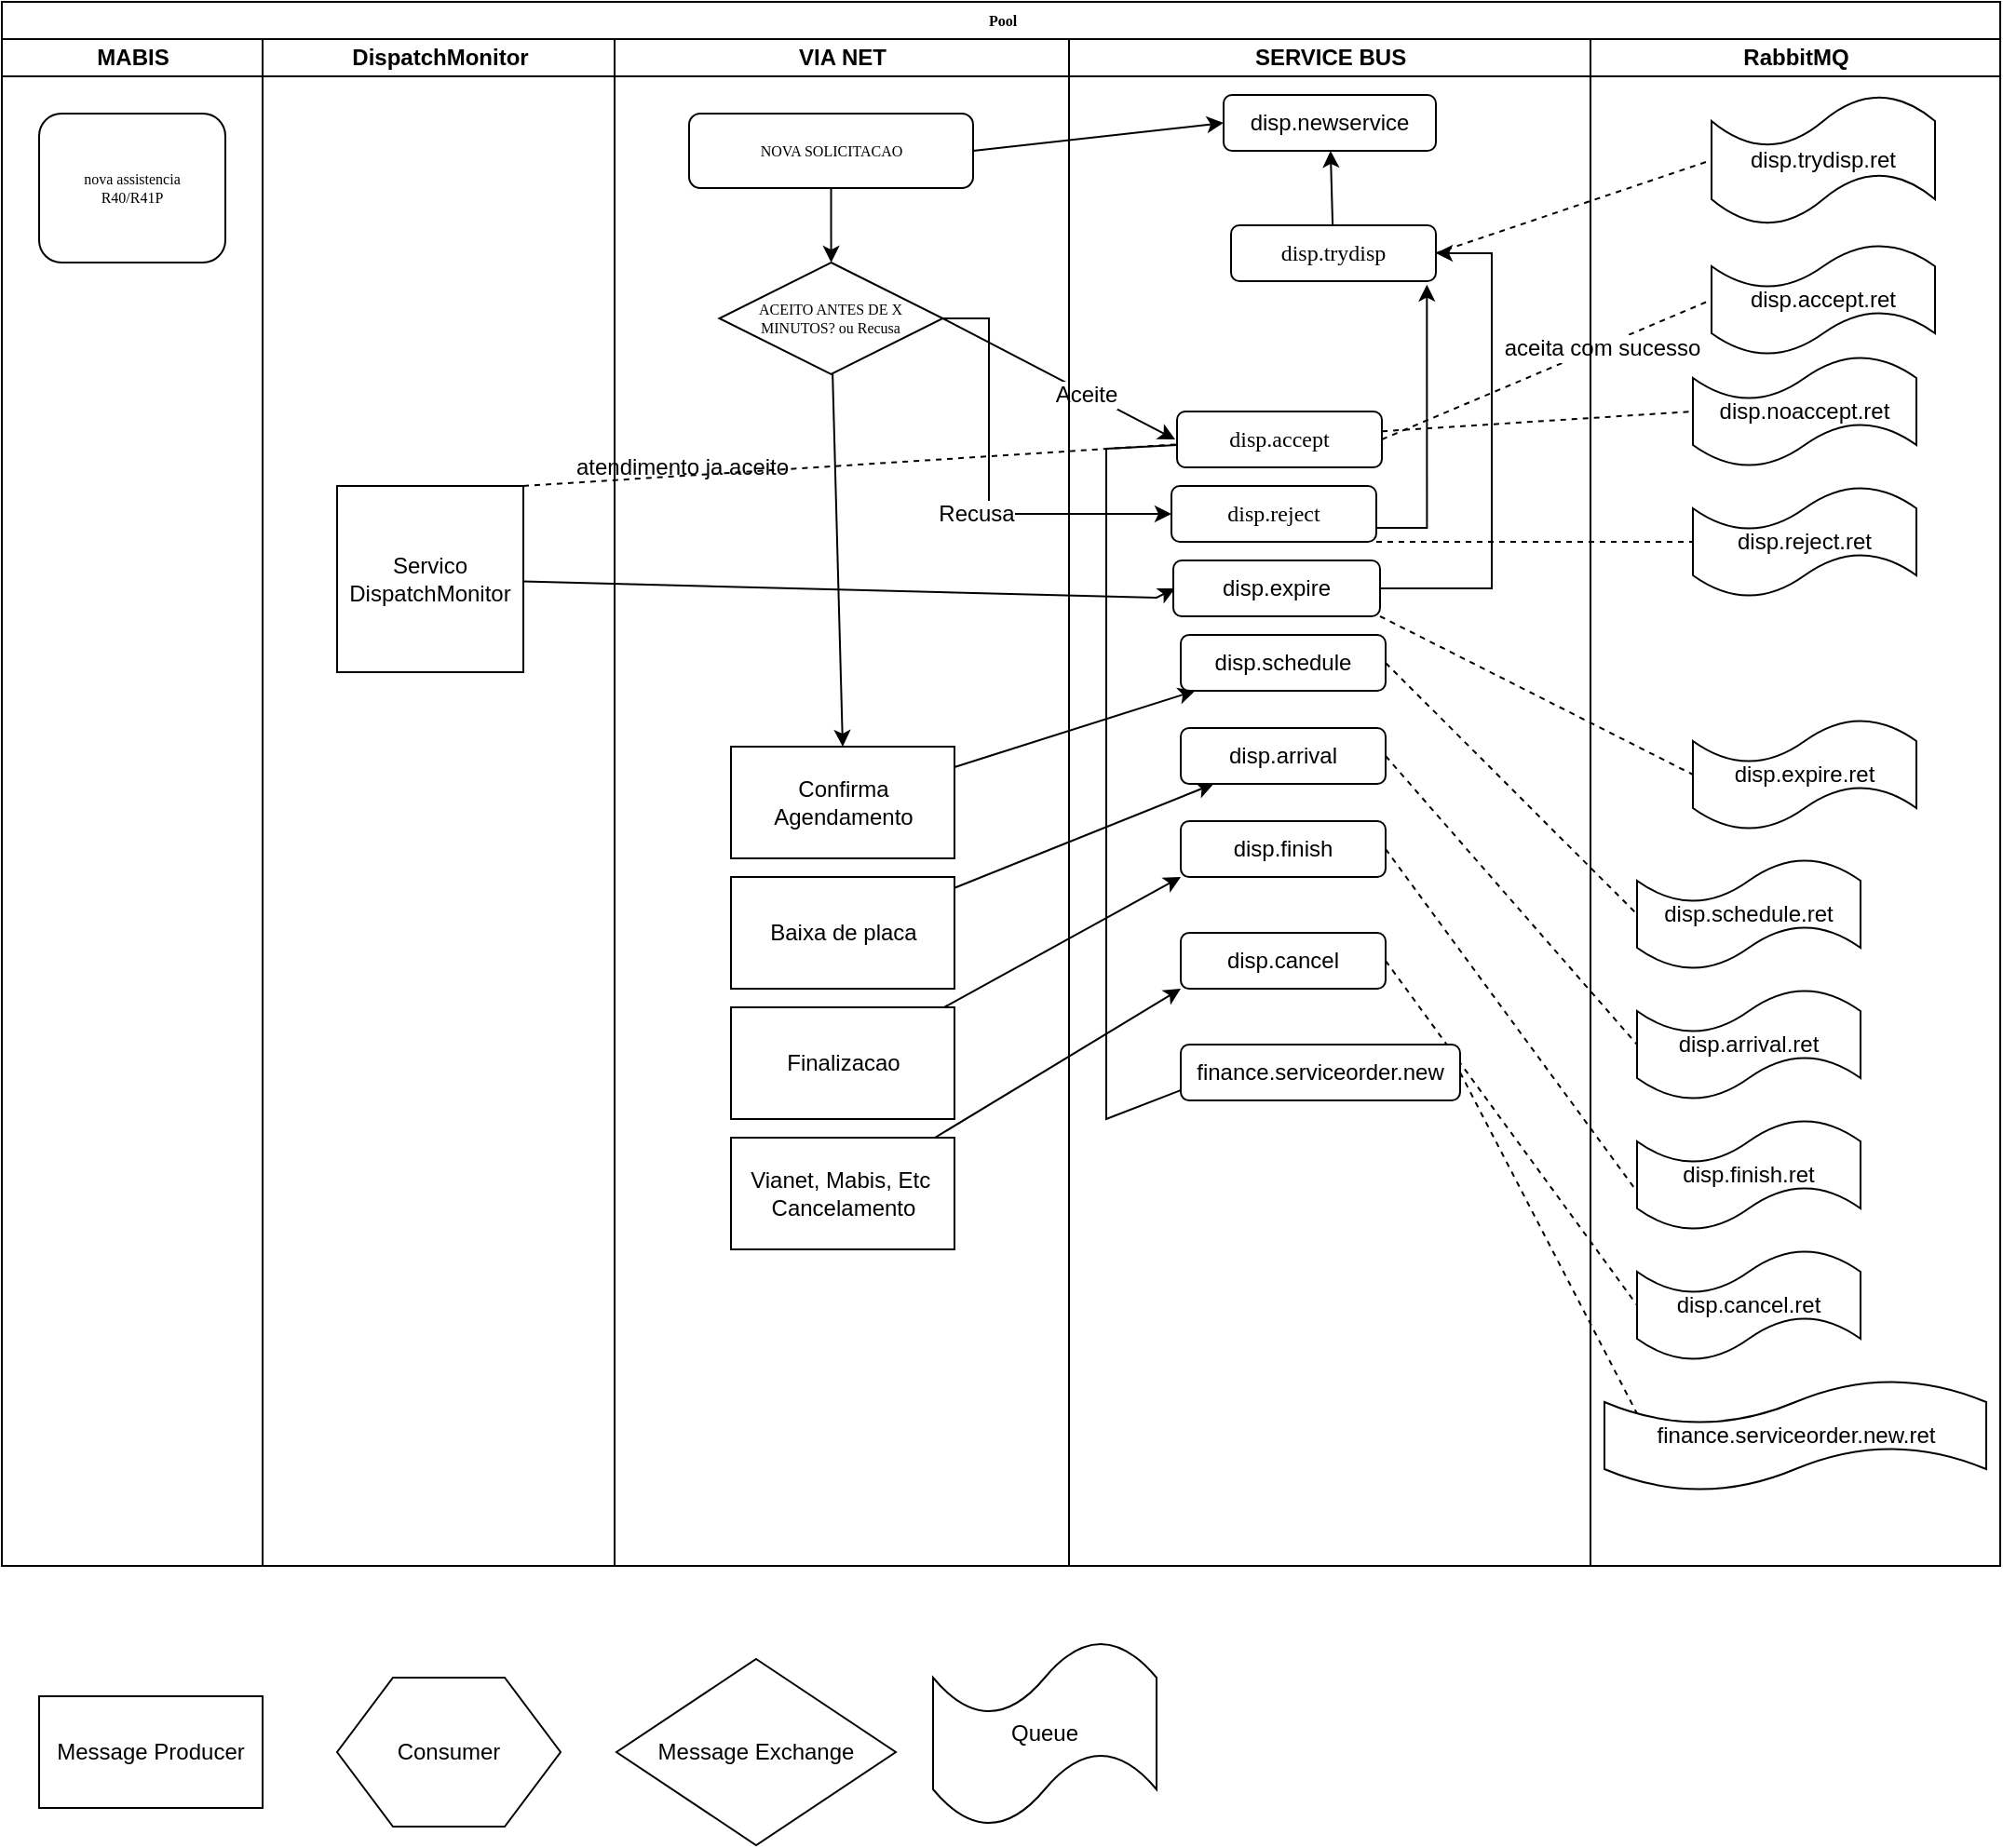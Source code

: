 <mxfile version="12.5.6" type="github" pages="2">
  <diagram name="Fluxo Dispatch" id="74e2e168-ea6b-b213-b513-2b3c1d86103e">
    <mxGraphModel dx="1100" dy="403" grid="1" gridSize="10" guides="1" tooltips="1" connect="1" arrows="1" fold="1" page="1" pageScale="1" pageWidth="1100" pageHeight="850" background="#ffffff" math="0" shadow="0">
      <root>
        <mxCell id="0"/>
        <mxCell id="1" parent="0"/>
        <mxCell id="i73kVnWp1QOreGrYNFan-1" value="Pool" style="swimlane;html=1;childLayout=stackLayout;startSize=20;rounded=0;shadow=0;labelBackgroundColor=none;strokeWidth=1;fontFamily=Verdana;fontSize=8;align=center;" vertex="1" parent="1">
          <mxGeometry x="20" y="10" width="1073" height="840" as="geometry"/>
        </mxCell>
        <mxCell id="i73kVnWp1QOreGrYNFan-2" value="MABIS" style="swimlane;html=1;startSize=20;" vertex="1" parent="i73kVnWp1QOreGrYNFan-1">
          <mxGeometry y="20" width="140" height="820" as="geometry"/>
        </mxCell>
        <mxCell id="i73kVnWp1QOreGrYNFan-3" value="nova assistencia&lt;br&gt;R40/R41P" style="rounded=1;whiteSpace=wrap;html=1;shadow=0;labelBackgroundColor=none;strokeWidth=1;fontFamily=Verdana;fontSize=8;align=center;" vertex="1" parent="i73kVnWp1QOreGrYNFan-2">
          <mxGeometry x="20" y="40" width="100" height="80" as="geometry"/>
        </mxCell>
        <mxCell id="i73kVnWp1QOreGrYNFan-50" value="DispatchMonitor" style="swimlane;html=1;startSize=20;" vertex="1" parent="i73kVnWp1QOreGrYNFan-1">
          <mxGeometry x="140" y="20" width="189" height="820" as="geometry"/>
        </mxCell>
        <mxCell id="i73kVnWp1QOreGrYNFan-51" value="Servico DispatchMonitor" style="whiteSpace=wrap;html=1;aspect=fixed;" vertex="1" parent="i73kVnWp1QOreGrYNFan-50">
          <mxGeometry x="40" y="240" width="100" height="100" as="geometry"/>
        </mxCell>
        <mxCell id="i73kVnWp1QOreGrYNFan-21" value="VIA NET" style="swimlane;html=1;startSize=20;" vertex="1" parent="i73kVnWp1QOreGrYNFan-1">
          <mxGeometry x="329" y="20" width="244" height="820" as="geometry"/>
        </mxCell>
        <mxCell id="i73kVnWp1QOreGrYNFan-22" value="" style="edgeStyle=orthogonalEdgeStyle;rounded=0;orthogonalLoop=1;jettySize=auto;html=1;" edge="1" parent="i73kVnWp1QOreGrYNFan-21" source="i73kVnWp1QOreGrYNFan-23" target="i73kVnWp1QOreGrYNFan-25">
          <mxGeometry relative="1" as="geometry"/>
        </mxCell>
        <mxCell id="i73kVnWp1QOreGrYNFan-23" value="NOVA SOLICITACAO" style="rounded=1;whiteSpace=wrap;html=1;shadow=0;labelBackgroundColor=none;strokeWidth=1;fontFamily=Verdana;fontSize=8;align=center;" vertex="1" parent="i73kVnWp1QOreGrYNFan-21">
          <mxGeometry x="40" y="40" width="152.5" height="40" as="geometry"/>
        </mxCell>
        <mxCell id="i73kVnWp1QOreGrYNFan-24" style="edgeStyle=none;rounded=0;orthogonalLoop=1;jettySize=auto;html=1;entryX=0.5;entryY=0;entryDx=0;entryDy=0;" edge="1" parent="i73kVnWp1QOreGrYNFan-21" source="i73kVnWp1QOreGrYNFan-25" target="i73kVnWp1QOreGrYNFan-33">
          <mxGeometry relative="1" as="geometry"/>
        </mxCell>
        <mxCell id="i73kVnWp1QOreGrYNFan-25" value="ACEITO ANTES DE X MINUTOS? ou Recusa" style="rhombus;whiteSpace=wrap;html=1;rounded=0;shadow=0;labelBackgroundColor=none;strokeWidth=1;fontFamily=Verdana;fontSize=8;align=center;" vertex="1" parent="i73kVnWp1QOreGrYNFan-21">
          <mxGeometry x="56.25" y="120" width="120" height="60" as="geometry"/>
        </mxCell>
        <mxCell id="i73kVnWp1QOreGrYNFan-26" value="atendimento ja aceito" style="text;html=1;align=center;verticalAlign=middle;resizable=0;points=[];autosize=1;" vertex="1" parent="i73kVnWp1QOreGrYNFan-21">
          <mxGeometry x="-29" y="220" width="130" height="20" as="geometry"/>
        </mxCell>
        <mxCell id="i73kVnWp1QOreGrYNFan-27" value="Vianet, Mabis, Etc&amp;nbsp;&lt;br&gt;Cancelamento" style="rounded=0;whiteSpace=wrap;html=1;" vertex="1" parent="i73kVnWp1QOreGrYNFan-21">
          <mxGeometry x="62.5" y="590" width="120" height="60" as="geometry"/>
        </mxCell>
        <mxCell id="i73kVnWp1QOreGrYNFan-31" value="Finalizacao" style="rounded=0;whiteSpace=wrap;html=1;" vertex="1" parent="i73kVnWp1QOreGrYNFan-21">
          <mxGeometry x="62.5" y="520" width="120" height="60" as="geometry"/>
        </mxCell>
        <mxCell id="i73kVnWp1QOreGrYNFan-32" value="Baixa de placa" style="rounded=0;whiteSpace=wrap;html=1;" vertex="1" parent="i73kVnWp1QOreGrYNFan-21">
          <mxGeometry x="62.5" y="450" width="120" height="60" as="geometry"/>
        </mxCell>
        <mxCell id="i73kVnWp1QOreGrYNFan-33" value="Confirma Agendamento" style="rounded=0;whiteSpace=wrap;html=1;" vertex="1" parent="i73kVnWp1QOreGrYNFan-21">
          <mxGeometry x="62.5" y="380" width="120" height="60" as="geometry"/>
        </mxCell>
        <mxCell id="i73kVnWp1QOreGrYNFan-35" style="rounded=0;orthogonalLoop=1;jettySize=auto;html=1;exitX=1;exitY=0.5;exitDx=0;exitDy=0;" edge="1" parent="i73kVnWp1QOreGrYNFan-1" source="i73kVnWp1QOreGrYNFan-25">
          <mxGeometry relative="1" as="geometry">
            <mxPoint x="630" y="235" as="targetPoint"/>
          </mxGeometry>
        </mxCell>
        <mxCell id="i73kVnWp1QOreGrYNFan-36" value="Aceite" style="text;html=1;align=center;verticalAlign=middle;resizable=0;points=[];labelBackgroundColor=#ffffff;" vertex="1" connectable="0" parent="i73kVnWp1QOreGrYNFan-35">
          <mxGeometry x="0.23" y="-1" relative="1" as="geometry">
            <mxPoint as="offset"/>
          </mxGeometry>
        </mxCell>
        <mxCell id="i73kVnWp1QOreGrYNFan-37" style="edgeStyle=orthogonalEdgeStyle;rounded=0;orthogonalLoop=1;jettySize=auto;html=1;entryX=0;entryY=0.5;entryDx=0;entryDy=0;" edge="1" parent="i73kVnWp1QOreGrYNFan-1" source="i73kVnWp1QOreGrYNFan-25" target="i73kVnWp1QOreGrYNFan-9">
          <mxGeometry relative="1" as="geometry">
            <Array as="points">
              <mxPoint x="530" y="170"/>
              <mxPoint x="530" y="275"/>
            </Array>
          </mxGeometry>
        </mxCell>
        <mxCell id="i73kVnWp1QOreGrYNFan-38" value="Recusa" style="text;html=1;align=center;verticalAlign=middle;resizable=0;points=[];labelBackgroundColor=#ffffff;" vertex="1" connectable="0" parent="i73kVnWp1QOreGrYNFan-37">
          <mxGeometry x="0.182" relative="1" as="geometry">
            <mxPoint x="-11.67" y="-0.33" as="offset"/>
          </mxGeometry>
        </mxCell>
        <mxCell id="i73kVnWp1QOreGrYNFan-54" value="" style="endArrow=none;dashed=1;html=1;entryX=0;entryY=0.5;entryDx=0;entryDy=0;entryPerimeter=0;exitX=1;exitY=0;exitDx=0;exitDy=0;" edge="1" parent="i73kVnWp1QOreGrYNFan-1" source="i73kVnWp1QOreGrYNFan-51" target="i73kVnWp1QOreGrYNFan-42">
          <mxGeometry width="50" height="50" relative="1" as="geometry">
            <mxPoint x="305" y="215" as="sourcePoint"/>
            <mxPoint x="540" y="200" as="targetPoint"/>
          </mxGeometry>
        </mxCell>
        <mxCell id="i73kVnWp1QOreGrYNFan-56" style="edgeStyle=none;rounded=0;orthogonalLoop=1;jettySize=auto;html=1;" edge="1" parent="i73kVnWp1QOreGrYNFan-1" source="i73kVnWp1QOreGrYNFan-51">
          <mxGeometry relative="1" as="geometry">
            <Array as="points">
              <mxPoint x="620" y="320"/>
            </Array>
            <mxPoint x="630" y="315" as="targetPoint"/>
          </mxGeometry>
        </mxCell>
        <mxCell id="i73kVnWp1QOreGrYNFan-58" style="edgeStyle=none;rounded=0;orthogonalLoop=1;jettySize=auto;html=1;" edge="1" parent="i73kVnWp1QOreGrYNFan-1" source="i73kVnWp1QOreGrYNFan-33" target="i73kVnWp1QOreGrYNFan-15">
          <mxGeometry relative="1" as="geometry"/>
        </mxCell>
        <mxCell id="i73kVnWp1QOreGrYNFan-59" style="edgeStyle=none;rounded=0;orthogonalLoop=1;jettySize=auto;html=1;" edge="1" parent="i73kVnWp1QOreGrYNFan-1" source="i73kVnWp1QOreGrYNFan-32" target="i73kVnWp1QOreGrYNFan-16">
          <mxGeometry relative="1" as="geometry"/>
        </mxCell>
        <mxCell id="i73kVnWp1QOreGrYNFan-60" style="edgeStyle=none;rounded=0;orthogonalLoop=1;jettySize=auto;html=1;entryX=0;entryY=1;entryDx=0;entryDy=0;" edge="1" parent="i73kVnWp1QOreGrYNFan-1" source="i73kVnWp1QOreGrYNFan-31" target="i73kVnWp1QOreGrYNFan-17">
          <mxGeometry relative="1" as="geometry"/>
        </mxCell>
        <mxCell id="i73kVnWp1QOreGrYNFan-61" style="edgeStyle=none;rounded=0;orthogonalLoop=1;jettySize=auto;html=1;entryX=0;entryY=1;entryDx=0;entryDy=0;" edge="1" parent="i73kVnWp1QOreGrYNFan-1" source="i73kVnWp1QOreGrYNFan-27" target="i73kVnWp1QOreGrYNFan-18">
          <mxGeometry relative="1" as="geometry"/>
        </mxCell>
        <mxCell id="i73kVnWp1QOreGrYNFan-63" style="rounded=0;orthogonalLoop=1;jettySize=auto;html=1;exitX=1;exitY=0.5;exitDx=0;exitDy=0;entryX=0;entryY=0.5;entryDx=0;entryDy=0;" edge="1" parent="i73kVnWp1QOreGrYNFan-1" source="i73kVnWp1QOreGrYNFan-23" target="i73kVnWp1QOreGrYNFan-14">
          <mxGeometry relative="1" as="geometry"/>
        </mxCell>
        <mxCell id="i73kVnWp1QOreGrYNFan-34" value="" style="endArrow=none;dashed=1;html=1;entryX=0;entryY=0.5;entryDx=0;entryDy=0;exitX=1;exitY=0.5;exitDx=0;exitDy=0;" edge="1" parent="i73kVnWp1QOreGrYNFan-1" source="i73kVnWp1QOreGrYNFan-7" target="i73kVnWp1QOreGrYNFan-40">
          <mxGeometry width="50" height="50" relative="1" as="geometry">
            <mxPoint x="814" y="110" as="sourcePoint"/>
            <mxPoint x="864" y="60" as="targetPoint"/>
          </mxGeometry>
        </mxCell>
        <mxCell id="i73kVnWp1QOreGrYNFan-52" value="" style="endArrow=none;dashed=1;html=1;exitX=1;exitY=0.5;exitDx=0;exitDy=0;entryX=0;entryY=0.5;entryDx=0;entryDy=0;entryPerimeter=0;" edge="1" parent="i73kVnWp1QOreGrYNFan-1" source="i73kVnWp1QOreGrYNFan-13" target="i73kVnWp1QOreGrYNFan-41">
          <mxGeometry width="50" height="50" relative="1" as="geometry">
            <mxPoint x="795" y="209.58" as="sourcePoint"/>
            <mxPoint x="1074" y="175" as="targetPoint"/>
          </mxGeometry>
        </mxCell>
        <mxCell id="i73kVnWp1QOreGrYNFan-53" value="aceita com sucesso" style="text;html=1;align=center;verticalAlign=middle;resizable=0;points=[];labelBackgroundColor=#ffffff;" vertex="1" connectable="0" parent="i73kVnWp1QOreGrYNFan-52">
          <mxGeometry x="0.324" relative="1" as="geometry">
            <mxPoint as="offset"/>
          </mxGeometry>
        </mxCell>
        <mxCell id="i73kVnWp1QOreGrYNFan-55" value="" style="endArrow=none;dashed=1;html=1;exitX=1;exitY=1;exitDx=0;exitDy=0;entryX=0;entryY=0.5;entryDx=0;entryDy=0;" edge="1" parent="i73kVnWp1QOreGrYNFan-1" source="i73kVnWp1QOreGrYNFan-9" target="i73kVnWp1QOreGrYNFan-43">
          <mxGeometry width="50" height="50" relative="1" as="geometry">
            <mxPoint x="854" y="420" as="sourcePoint"/>
            <mxPoint x="904" y="370" as="targetPoint"/>
          </mxGeometry>
        </mxCell>
        <mxCell id="i73kVnWp1QOreGrYNFan-57" value="" style="endArrow=none;dashed=1;html=1;exitX=1;exitY=1;exitDx=0;exitDy=0;entryX=0;entryY=0.5;entryDx=0;entryDy=0;" edge="1" parent="i73kVnWp1QOreGrYNFan-1" source="i73kVnWp1QOreGrYNFan-11" target="i73kVnWp1QOreGrYNFan-44">
          <mxGeometry width="50" height="50" relative="1" as="geometry">
            <mxPoint x="864" y="470" as="sourcePoint"/>
            <mxPoint x="914" y="420" as="targetPoint"/>
          </mxGeometry>
        </mxCell>
        <mxCell id="i73kVnWp1QOreGrYNFan-28" value="" style="endArrow=none;dashed=1;html=1;exitX=1;exitY=0.5;exitDx=0;exitDy=0;entryX=0;entryY=0.5;entryDx=0;entryDy=0;entryPerimeter=0;" edge="1" parent="i73kVnWp1QOreGrYNFan-1" source="i73kVnWp1QOreGrYNFan-15" target="i73kVnWp1QOreGrYNFan-45">
          <mxGeometry width="50" height="50" relative="1" as="geometry">
            <mxPoint x="793" y="450" as="sourcePoint"/>
            <mxPoint x="1115" y="485" as="targetPoint"/>
          </mxGeometry>
        </mxCell>
        <mxCell id="i73kVnWp1QOreGrYNFan-29" value="" style="endArrow=none;dashed=1;html=1;exitX=1;exitY=0.5;exitDx=0;exitDy=0;entryX=0;entryY=0.5;entryDx=0;entryDy=0;entryPerimeter=0;" edge="1" parent="i73kVnWp1QOreGrYNFan-1" target="i73kVnWp1QOreGrYNFan-46" source="i73kVnWp1QOreGrYNFan-16">
          <mxGeometry width="50" height="50" relative="1" as="geometry">
            <mxPoint x="755.5" y="505" as="sourcePoint"/>
            <mxPoint x="1077.5" y="540" as="targetPoint"/>
          </mxGeometry>
        </mxCell>
        <mxCell id="i73kVnWp1QOreGrYNFan-30" value="" style="endArrow=none;dashed=1;html=1;exitX=1;exitY=0.5;exitDx=0;exitDy=0;entryX=0;entryY=0.65;entryDx=0;entryDy=0;entryPerimeter=0;" edge="1" parent="i73kVnWp1QOreGrYNFan-1" target="i73kVnWp1QOreGrYNFan-47" source="i73kVnWp1QOreGrYNFan-17">
          <mxGeometry width="50" height="50" relative="1" as="geometry">
            <mxPoint x="752.25" y="550" as="sourcePoint"/>
            <mxPoint x="1080.75" y="585" as="targetPoint"/>
          </mxGeometry>
        </mxCell>
        <mxCell id="i73kVnWp1QOreGrYNFan-20" value="" style="endArrow=none;dashed=1;html=1;exitX=1;exitY=0.5;exitDx=0;exitDy=0;entryX=0;entryY=0.5;entryDx=0;entryDy=0;" edge="1" parent="i73kVnWp1QOreGrYNFan-1" target="i73kVnWp1QOreGrYNFan-48" source="i73kVnWp1QOreGrYNFan-18">
          <mxGeometry width="50" height="50" relative="1" as="geometry">
            <mxPoint x="710.63" y="600" as="sourcePoint"/>
            <mxPoint x="1042.38" y="660" as="targetPoint"/>
          </mxGeometry>
        </mxCell>
        <mxCell id="i73kVnWp1QOreGrYNFan-62" value="" style="endArrow=none;dashed=1;html=1;exitX=1;exitY=0.5;exitDx=0;exitDy=0;entryX=0.097;entryY=0.38;entryDx=0;entryDy=0;entryPerimeter=0;" edge="1" parent="i73kVnWp1QOreGrYNFan-1" source="i73kVnWp1QOreGrYNFan-19" target="i73kVnWp1QOreGrYNFan-49">
          <mxGeometry width="50" height="50" relative="1" as="geometry">
            <mxPoint x="734.0" y="670" as="sourcePoint"/>
            <mxPoint x="1059.37" y="770" as="targetPoint"/>
          </mxGeometry>
        </mxCell>
        <mxCell id="i73kVnWp1QOreGrYNFan-5" value="SERVICE BUS" style="swimlane;html=1;startSize=20;" vertex="1" parent="i73kVnWp1QOreGrYNFan-1">
          <mxGeometry x="573" y="20" width="280" height="820" as="geometry"/>
        </mxCell>
        <mxCell id="i73kVnWp1QOreGrYNFan-6" value="" style="edgeStyle=none;rounded=0;orthogonalLoop=1;jettySize=auto;html=1;" edge="1" parent="i73kVnWp1QOreGrYNFan-5" source="i73kVnWp1QOreGrYNFan-7" target="i73kVnWp1QOreGrYNFan-14">
          <mxGeometry relative="1" as="geometry"/>
        </mxCell>
        <mxCell id="i73kVnWp1QOreGrYNFan-7" value="&lt;font style=&quot;font-size: 12px&quot;&gt;disp.trydisp&lt;/font&gt;" style="rounded=1;whiteSpace=wrap;html=1;shadow=0;labelBackgroundColor=none;strokeWidth=1;fontFamily=Verdana;fontSize=8;align=center;" vertex="1" parent="i73kVnWp1QOreGrYNFan-5">
          <mxGeometry x="87" y="100" width="110" height="30" as="geometry"/>
        </mxCell>
        <mxCell id="i73kVnWp1QOreGrYNFan-9" value="&lt;font style=&quot;font-size: 12px&quot;&gt;disp.reject&lt;br&gt;&lt;/font&gt;" style="rounded=1;whiteSpace=wrap;html=1;shadow=0;labelBackgroundColor=none;strokeWidth=1;fontFamily=Verdana;fontSize=8;align=center;" vertex="1" parent="i73kVnWp1QOreGrYNFan-5">
          <mxGeometry x="55" y="240" width="110" height="30" as="geometry"/>
        </mxCell>
        <mxCell id="i73kVnWp1QOreGrYNFan-10" style="edgeStyle=orthogonalEdgeStyle;rounded=0;orthogonalLoop=1;jettySize=auto;html=1;exitX=1;exitY=0.5;exitDx=0;exitDy=0;" edge="1" parent="i73kVnWp1QOreGrYNFan-5" source="i73kVnWp1QOreGrYNFan-11">
          <mxGeometry relative="1" as="geometry">
            <Array as="points">
              <mxPoint x="227" y="295"/>
              <mxPoint x="227" y="115"/>
            </Array>
            <mxPoint x="197" y="115" as="targetPoint"/>
          </mxGeometry>
        </mxCell>
        <mxCell id="i73kVnWp1QOreGrYNFan-11" value="disp.expire" style="rounded=1;whiteSpace=wrap;html=1;" vertex="1" parent="i73kVnWp1QOreGrYNFan-5">
          <mxGeometry x="56" y="280" width="111" height="30" as="geometry"/>
        </mxCell>
        <mxCell id="i73kVnWp1QOreGrYNFan-12" style="edgeStyle=none;rounded=0;orthogonalLoop=1;jettySize=auto;html=1;entryX=0.409;entryY=0.027;entryDx=0;entryDy=0;entryPerimeter=0;" edge="1" parent="i73kVnWp1QOreGrYNFan-5" source="i73kVnWp1QOreGrYNFan-13" target="i73kVnWp1QOreGrYNFan-19">
          <mxGeometry relative="1" as="geometry">
            <Array as="points">
              <mxPoint x="20" y="220"/>
              <mxPoint x="20" y="580"/>
            </Array>
          </mxGeometry>
        </mxCell>
        <mxCell id="i73kVnWp1QOreGrYNFan-13" value="&lt;font style=&quot;font-size: 12px&quot;&gt;disp.accept&lt;/font&gt;" style="rounded=1;whiteSpace=wrap;html=1;shadow=0;labelBackgroundColor=none;strokeWidth=1;fontFamily=Verdana;fontSize=8;align=center;" vertex="1" parent="i73kVnWp1QOreGrYNFan-5">
          <mxGeometry x="58" y="200" width="110" height="30" as="geometry"/>
        </mxCell>
        <mxCell id="i73kVnWp1QOreGrYNFan-14" value="disp.newservice" style="rounded=1;whiteSpace=wrap;html=1;" vertex="1" parent="i73kVnWp1QOreGrYNFan-5">
          <mxGeometry x="83" y="30" width="114" height="30" as="geometry"/>
        </mxCell>
        <mxCell id="i73kVnWp1QOreGrYNFan-15" value="disp.schedule" style="rounded=1;whiteSpace=wrap;html=1;" vertex="1" parent="i73kVnWp1QOreGrYNFan-5">
          <mxGeometry x="60" y="320" width="110" height="30" as="geometry"/>
        </mxCell>
        <mxCell id="i73kVnWp1QOreGrYNFan-16" value="disp.arrival" style="rounded=1;whiteSpace=wrap;html=1;" vertex="1" parent="i73kVnWp1QOreGrYNFan-5">
          <mxGeometry x="60" y="370" width="110" height="30" as="geometry"/>
        </mxCell>
        <mxCell id="i73kVnWp1QOreGrYNFan-17" value="disp.finish" style="rounded=1;whiteSpace=wrap;html=1;" vertex="1" parent="i73kVnWp1QOreGrYNFan-5">
          <mxGeometry x="60" y="420" width="110" height="30" as="geometry"/>
        </mxCell>
        <mxCell id="i73kVnWp1QOreGrYNFan-18" value="disp.cancel" style="rounded=1;whiteSpace=wrap;html=1;" vertex="1" parent="i73kVnWp1QOreGrYNFan-5">
          <mxGeometry x="60" y="480" width="110" height="30" as="geometry"/>
        </mxCell>
        <mxCell id="i73kVnWp1QOreGrYNFan-19" value="finance.serviceorder.new" style="rounded=1;whiteSpace=wrap;html=1;" vertex="1" parent="i73kVnWp1QOreGrYNFan-5">
          <mxGeometry x="60" y="540" width="150" height="30" as="geometry"/>
        </mxCell>
        <mxCell id="i73kVnWp1QOreGrYNFan-88" style="edgeStyle=orthogonalEdgeStyle;rounded=0;orthogonalLoop=1;jettySize=auto;html=1;exitX=1;exitY=0.75;exitDx=0;exitDy=0;entryX=0.956;entryY=1.062;entryDx=0;entryDy=0;entryPerimeter=0;" edge="1" parent="i73kVnWp1QOreGrYNFan-5" source="i73kVnWp1QOreGrYNFan-9" target="i73kVnWp1QOreGrYNFan-7">
          <mxGeometry relative="1" as="geometry">
            <mxPoint x="227" y="230" as="targetPoint"/>
          </mxGeometry>
        </mxCell>
        <mxCell id="i73kVnWp1QOreGrYNFan-39" value="RabbitMQ" style="swimlane;html=1;startSize=20;" vertex="1" parent="i73kVnWp1QOreGrYNFan-1">
          <mxGeometry x="853" y="20" width="220" height="820" as="geometry"/>
        </mxCell>
        <mxCell id="i73kVnWp1QOreGrYNFan-40" value="disp.trydisp.ret" style="shape=tape;whiteSpace=wrap;html=1;" vertex="1" parent="i73kVnWp1QOreGrYNFan-39">
          <mxGeometry x="65" y="30" width="120" height="70" as="geometry"/>
        </mxCell>
        <mxCell id="i73kVnWp1QOreGrYNFan-41" value="disp.accept.ret" style="shape=tape;whiteSpace=wrap;html=1;" vertex="1" parent="i73kVnWp1QOreGrYNFan-39">
          <mxGeometry x="65" y="110" width="120" height="60" as="geometry"/>
        </mxCell>
        <mxCell id="i73kVnWp1QOreGrYNFan-42" value="disp.noaccept.ret" style="shape=tape;whiteSpace=wrap;html=1;" vertex="1" parent="i73kVnWp1QOreGrYNFan-39">
          <mxGeometry x="55" y="170" width="120" height="60" as="geometry"/>
        </mxCell>
        <mxCell id="i73kVnWp1QOreGrYNFan-43" value="disp.reject.ret" style="shape=tape;whiteSpace=wrap;html=1;" vertex="1" parent="i73kVnWp1QOreGrYNFan-39">
          <mxGeometry x="55" y="240" width="120" height="60" as="geometry"/>
        </mxCell>
        <mxCell id="i73kVnWp1QOreGrYNFan-44" value="disp.expire.ret" style="shape=tape;whiteSpace=wrap;html=1;" vertex="1" parent="i73kVnWp1QOreGrYNFan-39">
          <mxGeometry x="55" y="365" width="120" height="60" as="geometry"/>
        </mxCell>
        <mxCell id="i73kVnWp1QOreGrYNFan-45" value="disp.schedule.ret" style="shape=tape;whiteSpace=wrap;html=1;" vertex="1" parent="i73kVnWp1QOreGrYNFan-39">
          <mxGeometry x="25" y="440" width="120" height="60" as="geometry"/>
        </mxCell>
        <mxCell id="i73kVnWp1QOreGrYNFan-46" value="disp.arrival.ret" style="shape=tape;whiteSpace=wrap;html=1;" vertex="1" parent="i73kVnWp1QOreGrYNFan-39">
          <mxGeometry x="25" y="510" width="120" height="60" as="geometry"/>
        </mxCell>
        <mxCell id="i73kVnWp1QOreGrYNFan-47" value="disp.finish.ret" style="shape=tape;whiteSpace=wrap;html=1;" vertex="1" parent="i73kVnWp1QOreGrYNFan-39">
          <mxGeometry x="25" y="580" width="120" height="60" as="geometry"/>
        </mxCell>
        <mxCell id="i73kVnWp1QOreGrYNFan-48" value="disp.cancel.ret" style="shape=tape;whiteSpace=wrap;html=1;" vertex="1" parent="i73kVnWp1QOreGrYNFan-39">
          <mxGeometry x="25" y="650" width="120" height="60" as="geometry"/>
        </mxCell>
        <mxCell id="i73kVnWp1QOreGrYNFan-49" value="finance.serviceorder.new.ret" style="shape=tape;whiteSpace=wrap;html=1;" vertex="1" parent="i73kVnWp1QOreGrYNFan-39">
          <mxGeometry x="7.5" y="720" width="205" height="60" as="geometry"/>
        </mxCell>
        <mxCell id="i73kVnWp1QOreGrYNFan-64" value="Message Producer" style="rounded=0;whiteSpace=wrap;html=1;" vertex="1" parent="1">
          <mxGeometry x="40" y="920" width="120" height="60" as="geometry"/>
        </mxCell>
        <mxCell id="i73kVnWp1QOreGrYNFan-65" value="Message Exchange" style="rhombus;whiteSpace=wrap;html=1;" vertex="1" parent="1">
          <mxGeometry x="350" y="900" width="150" height="100" as="geometry"/>
        </mxCell>
        <mxCell id="i73kVnWp1QOreGrYNFan-66" value="Queue" style="shape=tape;whiteSpace=wrap;html=1;" vertex="1" parent="1">
          <mxGeometry x="520" y="890" width="120" height="100" as="geometry"/>
        </mxCell>
        <mxCell id="i73kVnWp1QOreGrYNFan-67" value="Consumer" style="shape=hexagon;perimeter=hexagonPerimeter2;whiteSpace=wrap;html=1;" vertex="1" parent="1">
          <mxGeometry x="200" y="910" width="120" height="80" as="geometry"/>
        </mxCell>
      </root>
    </mxGraphModel>
  </diagram>
  <diagram id="PYx4gIAmUXT8T4D9sgRm" name="Projetos e recursos">
        <mxGraphModel dx="3921" dy="3124" grid="1" gridSize="10" guides="1" tooltips="1" connect="1" arrows="1" fold="1" page="1" pageScale="1" pageWidth="1169" pageHeight="827" math="0" shadow="0">
            <root>
                <mxCell id="7LBnpX-7nwQ7NDqRXAh6-0"/>
                <mxCell id="7LBnpX-7nwQ7NDqRXAh6-1" parent="7LBnpX-7nwQ7NDqRXAh6-0"/>
                <mxCell id="7LBnpX-7nwQ7NDqRXAh6-16" value="" style="rounded=0;whiteSpace=wrap;html=1;" vertex="1" parent="7LBnpX-7nwQ7NDqRXAh6-1">
                    <mxGeometry x="-2320" y="-2370" width="830" height="530" as="geometry"/>
                  </mxCell>
                <mxCell id="7LBnpX-7nwQ7NDqRXAh6-2" value="MABIS.Shared.Bot.Integration" style="rounded=1;whiteSpace=wrap;html=1;" vertex="1" parent="7LBnpX-7nwQ7NDqRXAh6-1">
                    <mxGeometry x="-2280" y="-2290" width="240" height="60" as="geometry"/>
                  </mxCell>
                <mxCell id="7LBnpX-7nwQ7NDqRXAh6-3" value="MABIS.Shared.Configuration" style="rounded=1;whiteSpace=wrap;html=1;" vertex="1" parent="7LBnpX-7nwQ7NDqRXAh6-1">
                    <mxGeometry x="-2280" y="-2210" width="240" height="60" as="geometry"/>
                  </mxCell>
                <mxCell id="7LBnpX-7nwQ7NDqRXAh6-4" value="MABIS.Shared.Dashboards" style="rounded=1;whiteSpace=wrap;html=1;" vertex="1" parent="7LBnpX-7nwQ7NDqRXAh6-1">
                    <mxGeometry x="-2280" y="-2140" width="240" height="60" as="geometry"/>
                  </mxCell>
                <mxCell id="7LBnpX-7nwQ7NDqRXAh6-5" value="MABIS.Shared.Dispatch" style="rounded=1;whiteSpace=wrap;html=1;" vertex="1" parent="7LBnpX-7nwQ7NDqRXAh6-1">
                    <mxGeometry x="-2280" y="-2060" width="230" height="60" as="geometry"/>
                  </mxCell>
                <mxCell id="7LBnpX-7nwQ7NDqRXAh6-6" value="MABIS.Shared.FNOL" style="rounded=1;whiteSpace=wrap;html=1;" vertex="1" parent="7LBnpX-7nwQ7NDqRXAh6-1">
                    <mxGeometry x="-2280" y="-1980" width="230" height="60" as="geometry"/>
                  </mxCell>
                <mxCell id="7LBnpX-7nwQ7NDqRXAh6-7" value="MABIS.Shared.Framework" style="rounded=1;whiteSpace=wrap;html=1;" vertex="1" parent="7LBnpX-7nwQ7NDqRXAh6-1">
                    <mxGeometry x="-2010" y="-2290" width="230" height="60" as="geometry"/>
                  </mxCell>
                <mxCell id="7LBnpX-7nwQ7NDqRXAh6-9" value="MABIS.Shared.Integration" style="rounded=1;whiteSpace=wrap;html=1;" vertex="1" parent="7LBnpX-7nwQ7NDqRXAh6-1">
                    <mxGeometry x="-2010" y="-2210" width="230" height="60" as="geometry"/>
                  </mxCell>
                <mxCell id="7LBnpX-7nwQ7NDqRXAh6-10" value="MABIS.Shared.Localization" style="rounded=1;whiteSpace=wrap;html=1;" vertex="1" parent="7LBnpX-7nwQ7NDqRXAh6-1">
                    <mxGeometry x="-1450" y="-2190" width="230" height="60" as="geometry"/>
                  </mxCell>
                <mxCell id="7LBnpX-7nwQ7NDqRXAh6-11" value="MABIS.Shared.Log" style="rounded=1;whiteSpace=wrap;html=1;" vertex="1" parent="7LBnpX-7nwQ7NDqRXAh6-1">
                    <mxGeometry x="-2010" y="-2140" width="230" height="60" as="geometry"/>
                  </mxCell>
                <mxCell id="7LBnpX-7nwQ7NDqRXAh6-12" value="MABIS.Shared.Reflection" style="rounded=1;whiteSpace=wrap;html=1;" vertex="1" parent="7LBnpX-7nwQ7NDqRXAh6-1">
                    <mxGeometry x="-2010" y="-2060" width="230" height="60" as="geometry"/>
                  </mxCell>
                <mxCell id="7LBnpX-7nwQ7NDqRXAh6-13" value="MABIS.Shared.Validation" style="rounded=1;whiteSpace=wrap;html=1;" vertex="1" parent="7LBnpX-7nwQ7NDqRXAh6-1">
                    <mxGeometry x="-2010" y="-1980" width="230" height="60" as="geometry"/>
                  </mxCell>
                <mxCell id="7LBnpX-7nwQ7NDqRXAh6-14" value="MABIS.Shared.Web" style="rounded=1;whiteSpace=wrap;html=1;" vertex="1" parent="7LBnpX-7nwQ7NDqRXAh6-1">
                    <mxGeometry x="-1750" y="-2290" width="230" height="60" as="geometry"/>
                  </mxCell>
                <mxCell id="7LBnpX-7nwQ7NDqRXAh6-17" style="edgeStyle=orthogonalEdgeStyle;rounded=0;orthogonalLoop=1;jettySize=auto;html=1;" edge="1" parent="7LBnpX-7nwQ7NDqRXAh6-1" source="7LBnpX-7nwQ7NDqRXAh6-15" target="7LBnpX-7nwQ7NDqRXAh6-16">
                    <mxGeometry relative="1" as="geometry"/>
                  </mxCell>
                <mxCell id="7LBnpX-7nwQ7NDqRXAh6-15" value="&lt;font style=&quot;font-size: 36px&quot;&gt;Mabis.Infrastructure&lt;/font&gt;" style="rounded=1;whiteSpace=wrap;html=1;fillColor=#FF9933;" vertex="1" parent="7LBnpX-7nwQ7NDqRXAh6-1">
                    <mxGeometry x="-2100" y="-1760" width="390" height="70" as="geometry"/>
                  </mxCell>
                <mxCell id="7LBnpX-7nwQ7NDqRXAh6-18" value="&lt;font style=&quot;font-size: 36px&quot;&gt;Proposta de mudança&lt;/font&gt;" style="text;html=1;align=center;verticalAlign=middle;resizable=0;points=[];autosize=1;" vertex="1" parent="7LBnpX-7nwQ7NDqRXAh6-1">
                    <mxGeometry x="-2310" y="-2450" width="370" height="30" as="geometry"/>
                  </mxCell>
                <mxCell id="7LBnpX-7nwQ7NDqRXAh6-21" value="Localization deveria ir para área de serviços ou API." style="text;html=1;align=center;verticalAlign=middle;resizable=0;points=[];autosize=1;" vertex="1" parent="7LBnpX-7nwQ7NDqRXAh6-1">
                    <mxGeometry x="-1450" y="-2115" width="290" height="20" as="geometry"/>
                  </mxCell>
              </root>
          </mxGraphModel>
      </diagram>
</mxfile>
